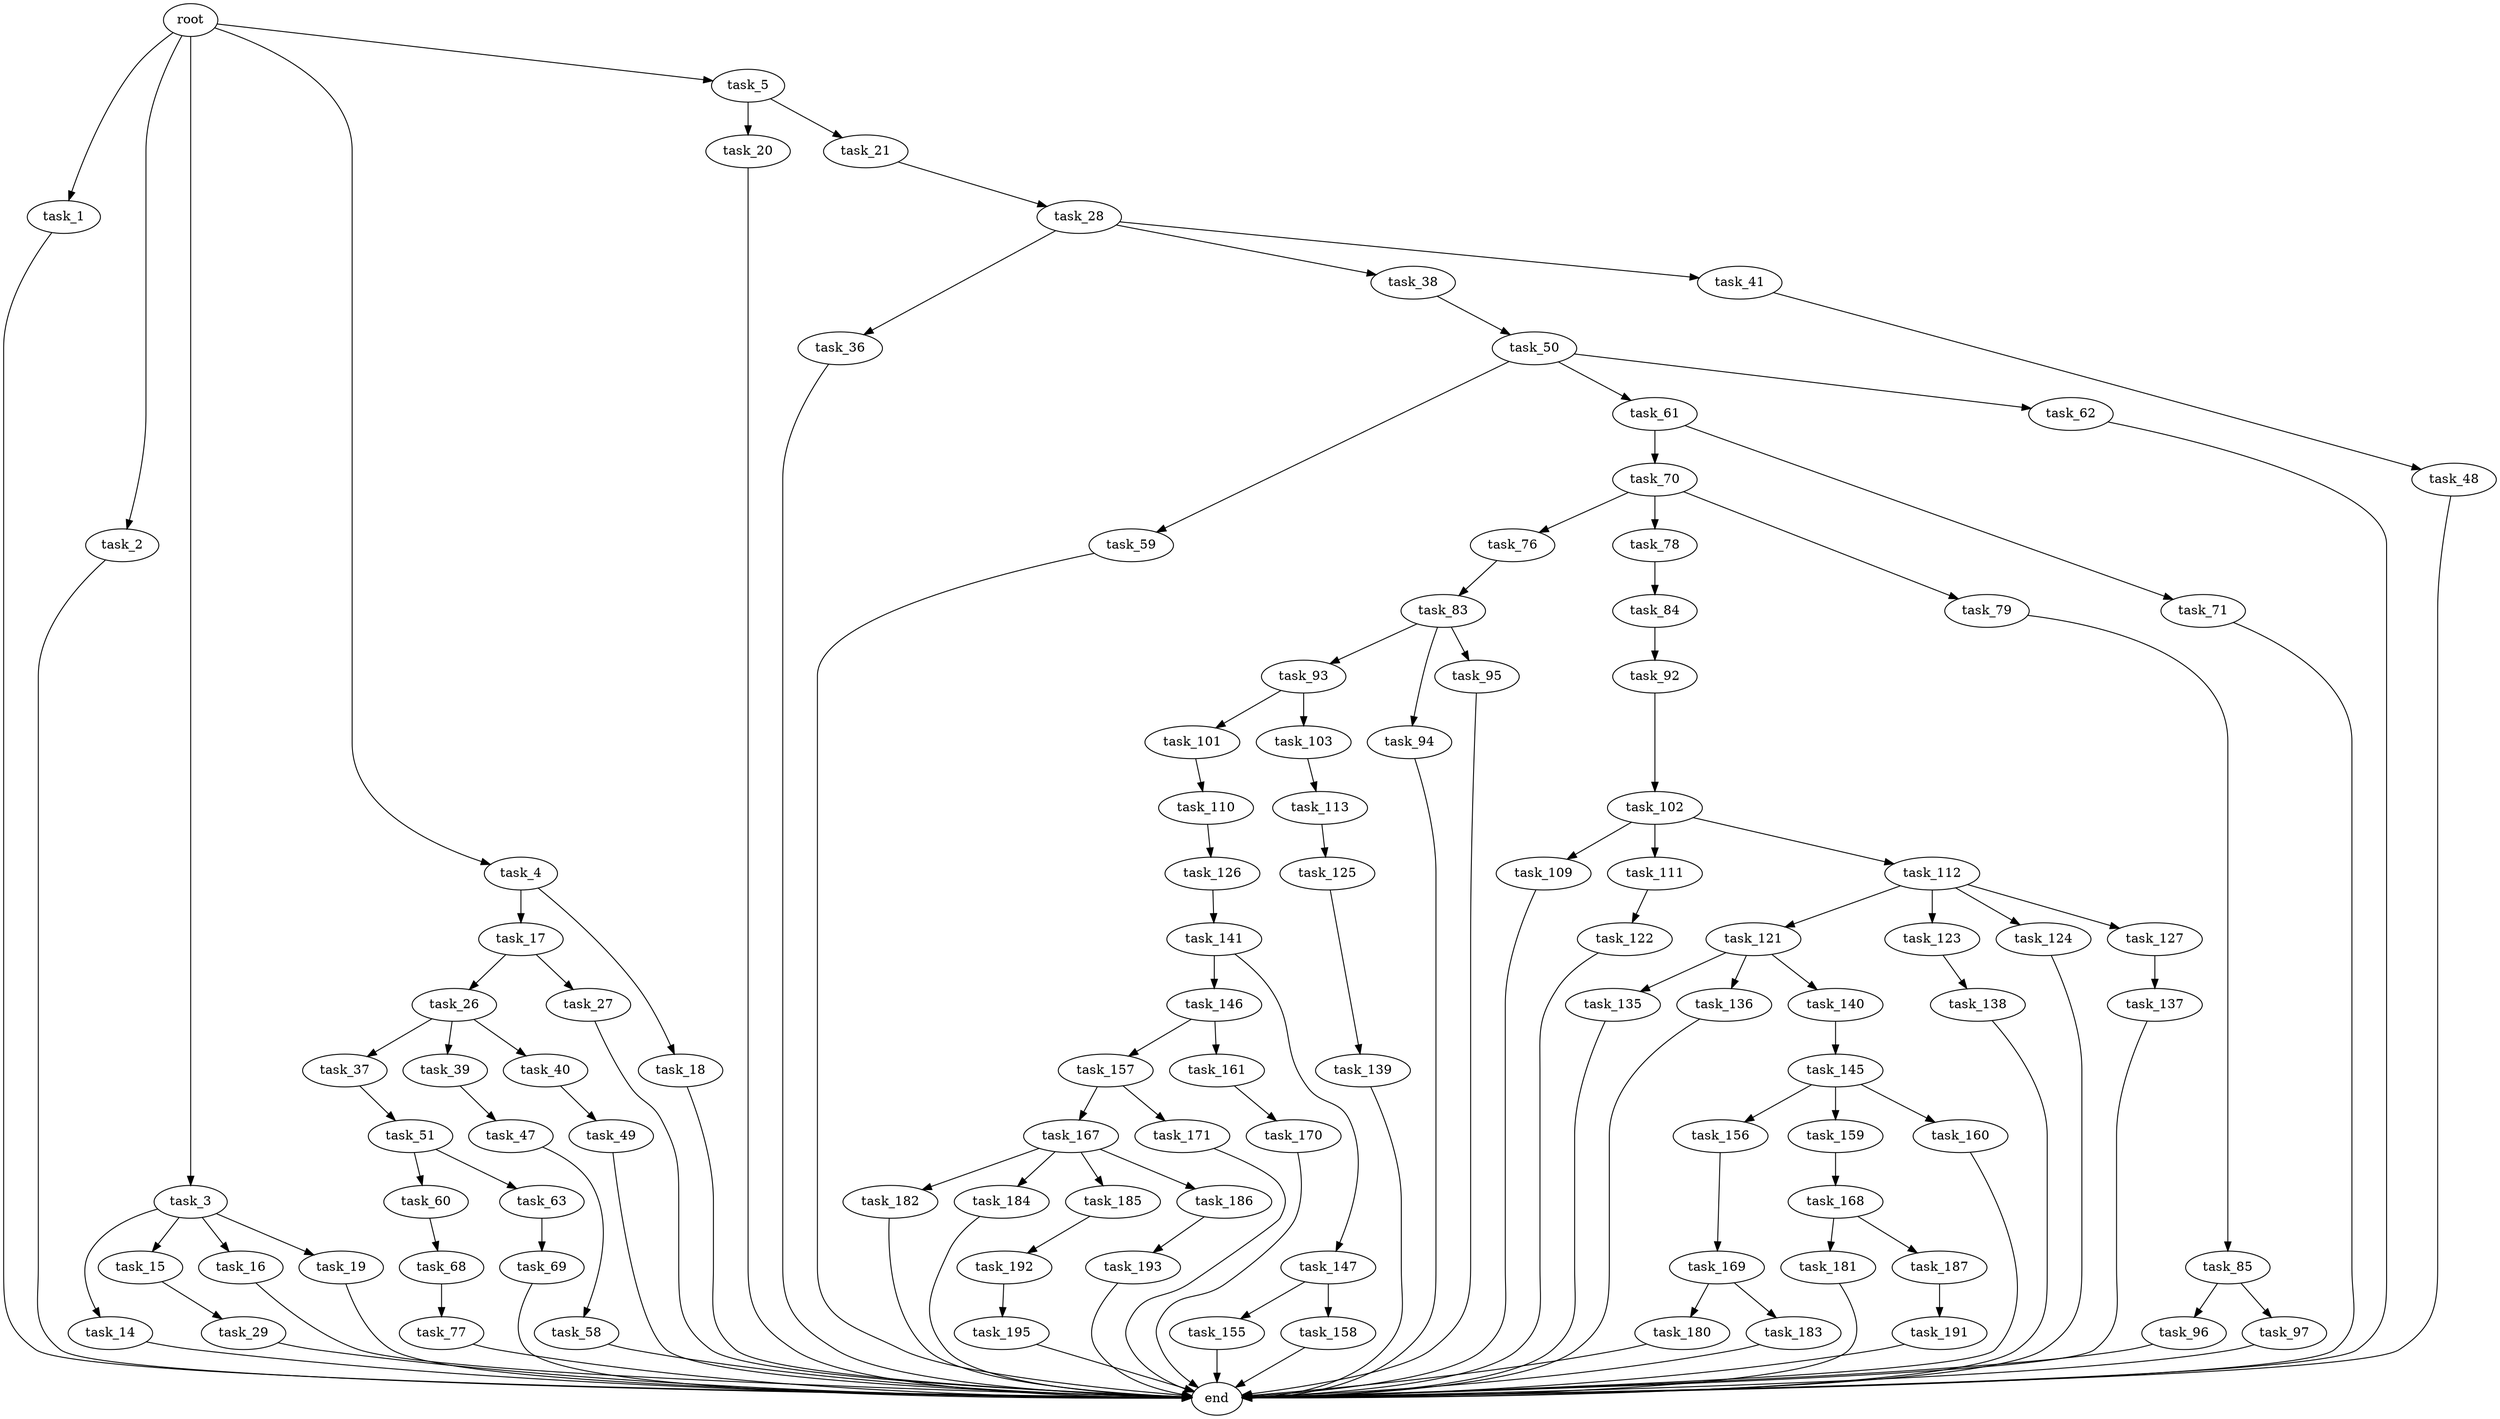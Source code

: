 digraph G {
  root [size="0.000000"];
  task_1 [size="12103127744.000000"];
  task_2 [size="278103370961.000000"];
  task_3 [size="130471938253.000000"];
  task_4 [size="1348524466.000000"];
  task_5 [size="247310332106.000000"];
  task_14 [size="94780925456.000000"];
  task_15 [size="119945582288.000000"];
  task_16 [size="3869657887.000000"];
  task_17 [size="797239866331.000000"];
  task_18 [size="14659080814.000000"];
  task_19 [size="5735404227.000000"];
  task_20 [size="31013222823.000000"];
  task_21 [size="8257182063.000000"];
  task_26 [size="4295083281.000000"];
  task_27 [size="247168090495.000000"];
  task_28 [size="357267465227.000000"];
  task_29 [size="20473008960.000000"];
  task_36 [size="68719476736.000000"];
  task_37 [size="21059640886.000000"];
  task_38 [size="14722066814.000000"];
  task_39 [size="549755813888.000000"];
  task_40 [size="1073741824000.000000"];
  task_41 [size="28009822961.000000"];
  task_47 [size="18333019273.000000"];
  task_48 [size="1073741824000.000000"];
  task_49 [size="10607881983.000000"];
  task_50 [size="25533092274.000000"];
  task_51 [size="231928233984.000000"];
  task_58 [size="249263206366.000000"];
  task_59 [size="456089871086.000000"];
  task_60 [size="1073741824000.000000"];
  task_61 [size="68719476736.000000"];
  task_62 [size="63155867115.000000"];
  task_63 [size="134217728000.000000"];
  task_68 [size="15263413702.000000"];
  task_69 [size="18092571611.000000"];
  task_70 [size="167237317226.000000"];
  task_71 [size="1420789779370.000000"];
  task_76 [size="36459372122.000000"];
  task_77 [size="368293445632.000000"];
  task_78 [size="32711394790.000000"];
  task_79 [size="11576790800.000000"];
  task_83 [size="207516041770.000000"];
  task_84 [size="1073741824000.000000"];
  task_85 [size="134217728000.000000"];
  task_92 [size="929016483202.000000"];
  task_93 [size="231928233984.000000"];
  task_94 [size="19124181069.000000"];
  task_95 [size="8653907819.000000"];
  task_96 [size="1686959471.000000"];
  task_97 [size="231928233984.000000"];
  task_101 [size="47110173278.000000"];
  task_102 [size="143046324789.000000"];
  task_103 [size="28991029248.000000"];
  task_109 [size="194429593651.000000"];
  task_110 [size="1181213391034.000000"];
  task_111 [size="1073741824000.000000"];
  task_112 [size="6574226905.000000"];
  task_113 [size="11258485692.000000"];
  task_121 [size="175682164259.000000"];
  task_122 [size="368293445632.000000"];
  task_123 [size="817452268779.000000"];
  task_124 [size="9329845926.000000"];
  task_125 [size="174706809171.000000"];
  task_126 [size="21278812535.000000"];
  task_127 [size="22937264949.000000"];
  task_135 [size="288918212092.000000"];
  task_136 [size="1367571749.000000"];
  task_137 [size="549403598447.000000"];
  task_138 [size="1166315898.000000"];
  task_139 [size="782757789696.000000"];
  task_140 [size="29690035777.000000"];
  task_141 [size="782757789696.000000"];
  task_145 [size="1470196936.000000"];
  task_146 [size="484975412085.000000"];
  task_147 [size="68719476736.000000"];
  task_155 [size="1073741824000.000000"];
  task_156 [size="1097849584428.000000"];
  task_157 [size="6187590554.000000"];
  task_158 [size="11391911191.000000"];
  task_159 [size="50243503551.000000"];
  task_160 [size="134217728000.000000"];
  task_161 [size="29601803716.000000"];
  task_167 [size="782757789696.000000"];
  task_168 [size="68719476736.000000"];
  task_169 [size="42077043070.000000"];
  task_170 [size="594104114.000000"];
  task_171 [size="549755813888.000000"];
  task_180 [size="54892160857.000000"];
  task_181 [size="231928233984.000000"];
  task_182 [size="28991029248.000000"];
  task_183 [size="336929346.000000"];
  task_184 [size="1073741824000.000000"];
  task_185 [size="173835464550.000000"];
  task_186 [size="38406687901.000000"];
  task_187 [size="782757789696.000000"];
  task_191 [size="1496525290.000000"];
  task_192 [size="1073741824000.000000"];
  task_193 [size="1068960305183.000000"];
  task_195 [size="549755813888.000000"];
  end [size="0.000000"];

  root -> task_1 [size="1.000000"];
  root -> task_2 [size="1.000000"];
  root -> task_3 [size="1.000000"];
  root -> task_4 [size="1.000000"];
  root -> task_5 [size="1.000000"];
  task_1 -> end [size="1.000000"];
  task_2 -> end [size="1.000000"];
  task_3 -> task_14 [size="134217728.000000"];
  task_3 -> task_15 [size="134217728.000000"];
  task_3 -> task_16 [size="134217728.000000"];
  task_3 -> task_19 [size="134217728.000000"];
  task_4 -> task_17 [size="33554432.000000"];
  task_4 -> task_18 [size="33554432.000000"];
  task_5 -> task_20 [size="301989888.000000"];
  task_5 -> task_21 [size="301989888.000000"];
  task_14 -> end [size="1.000000"];
  task_15 -> task_29 [size="134217728.000000"];
  task_16 -> end [size="1.000000"];
  task_17 -> task_26 [size="679477248.000000"];
  task_17 -> task_27 [size="679477248.000000"];
  task_18 -> end [size="1.000000"];
  task_19 -> end [size="1.000000"];
  task_20 -> end [size="1.000000"];
  task_21 -> task_28 [size="536870912.000000"];
  task_26 -> task_37 [size="75497472.000000"];
  task_26 -> task_39 [size="75497472.000000"];
  task_26 -> task_40 [size="75497472.000000"];
  task_27 -> end [size="1.000000"];
  task_28 -> task_36 [size="536870912.000000"];
  task_28 -> task_38 [size="536870912.000000"];
  task_28 -> task_41 [size="536870912.000000"];
  task_29 -> end [size="1.000000"];
  task_36 -> end [size="1.000000"];
  task_37 -> task_51 [size="536870912.000000"];
  task_38 -> task_50 [size="33554432.000000"];
  task_39 -> task_47 [size="536870912.000000"];
  task_40 -> task_49 [size="838860800.000000"];
  task_41 -> task_48 [size="536870912.000000"];
  task_47 -> task_58 [size="301989888.000000"];
  task_48 -> end [size="1.000000"];
  task_49 -> end [size="1.000000"];
  task_50 -> task_59 [size="679477248.000000"];
  task_50 -> task_61 [size="679477248.000000"];
  task_50 -> task_62 [size="679477248.000000"];
  task_51 -> task_60 [size="301989888.000000"];
  task_51 -> task_63 [size="301989888.000000"];
  task_58 -> end [size="1.000000"];
  task_59 -> end [size="1.000000"];
  task_60 -> task_68 [size="838860800.000000"];
  task_61 -> task_70 [size="134217728.000000"];
  task_61 -> task_71 [size="134217728.000000"];
  task_62 -> end [size="1.000000"];
  task_63 -> task_69 [size="209715200.000000"];
  task_68 -> task_77 [size="679477248.000000"];
  task_69 -> end [size="1.000000"];
  task_70 -> task_76 [size="209715200.000000"];
  task_70 -> task_78 [size="209715200.000000"];
  task_70 -> task_79 [size="209715200.000000"];
  task_71 -> end [size="1.000000"];
  task_76 -> task_83 [size="679477248.000000"];
  task_77 -> end [size="1.000000"];
  task_78 -> task_84 [size="134217728.000000"];
  task_79 -> task_85 [size="301989888.000000"];
  task_83 -> task_93 [size="411041792.000000"];
  task_83 -> task_94 [size="411041792.000000"];
  task_83 -> task_95 [size="411041792.000000"];
  task_84 -> task_92 [size="838860800.000000"];
  task_85 -> task_96 [size="209715200.000000"];
  task_85 -> task_97 [size="209715200.000000"];
  task_92 -> task_102 [size="679477248.000000"];
  task_93 -> task_101 [size="301989888.000000"];
  task_93 -> task_103 [size="301989888.000000"];
  task_94 -> end [size="1.000000"];
  task_95 -> end [size="1.000000"];
  task_96 -> end [size="1.000000"];
  task_97 -> end [size="1.000000"];
  task_101 -> task_110 [size="838860800.000000"];
  task_102 -> task_109 [size="209715200.000000"];
  task_102 -> task_111 [size="209715200.000000"];
  task_102 -> task_112 [size="209715200.000000"];
  task_103 -> task_113 [size="75497472.000000"];
  task_109 -> end [size="1.000000"];
  task_110 -> task_126 [size="838860800.000000"];
  task_111 -> task_122 [size="838860800.000000"];
  task_112 -> task_121 [size="33554432.000000"];
  task_112 -> task_123 [size="33554432.000000"];
  task_112 -> task_124 [size="33554432.000000"];
  task_112 -> task_127 [size="33554432.000000"];
  task_113 -> task_125 [size="301989888.000000"];
  task_121 -> task_135 [size="411041792.000000"];
  task_121 -> task_136 [size="411041792.000000"];
  task_121 -> task_140 [size="411041792.000000"];
  task_122 -> end [size="1.000000"];
  task_123 -> task_138 [size="838860800.000000"];
  task_124 -> end [size="1.000000"];
  task_125 -> task_139 [size="209715200.000000"];
  task_126 -> task_141 [size="679477248.000000"];
  task_127 -> task_137 [size="33554432.000000"];
  task_135 -> end [size="1.000000"];
  task_136 -> end [size="1.000000"];
  task_137 -> end [size="1.000000"];
  task_138 -> end [size="1.000000"];
  task_139 -> end [size="1.000000"];
  task_140 -> task_145 [size="838860800.000000"];
  task_141 -> task_146 [size="679477248.000000"];
  task_141 -> task_147 [size="679477248.000000"];
  task_145 -> task_156 [size="134217728.000000"];
  task_145 -> task_159 [size="134217728.000000"];
  task_145 -> task_160 [size="134217728.000000"];
  task_146 -> task_157 [size="536870912.000000"];
  task_146 -> task_161 [size="536870912.000000"];
  task_147 -> task_155 [size="134217728.000000"];
  task_147 -> task_158 [size="134217728.000000"];
  task_155 -> end [size="1.000000"];
  task_156 -> task_169 [size="838860800.000000"];
  task_157 -> task_167 [size="134217728.000000"];
  task_157 -> task_171 [size="134217728.000000"];
  task_158 -> end [size="1.000000"];
  task_159 -> task_168 [size="838860800.000000"];
  task_160 -> end [size="1.000000"];
  task_161 -> task_170 [size="33554432.000000"];
  task_167 -> task_182 [size="679477248.000000"];
  task_167 -> task_184 [size="679477248.000000"];
  task_167 -> task_185 [size="679477248.000000"];
  task_167 -> task_186 [size="679477248.000000"];
  task_168 -> task_181 [size="134217728.000000"];
  task_168 -> task_187 [size="134217728.000000"];
  task_169 -> task_180 [size="838860800.000000"];
  task_169 -> task_183 [size="838860800.000000"];
  task_170 -> end [size="1.000000"];
  task_171 -> end [size="1.000000"];
  task_180 -> end [size="1.000000"];
  task_181 -> end [size="1.000000"];
  task_182 -> end [size="1.000000"];
  task_183 -> end [size="1.000000"];
  task_184 -> end [size="1.000000"];
  task_185 -> task_192 [size="209715200.000000"];
  task_186 -> task_193 [size="75497472.000000"];
  task_187 -> task_191 [size="679477248.000000"];
  task_191 -> end [size="1.000000"];
  task_192 -> task_195 [size="838860800.000000"];
  task_193 -> end [size="1.000000"];
  task_195 -> end [size="1.000000"];
}
